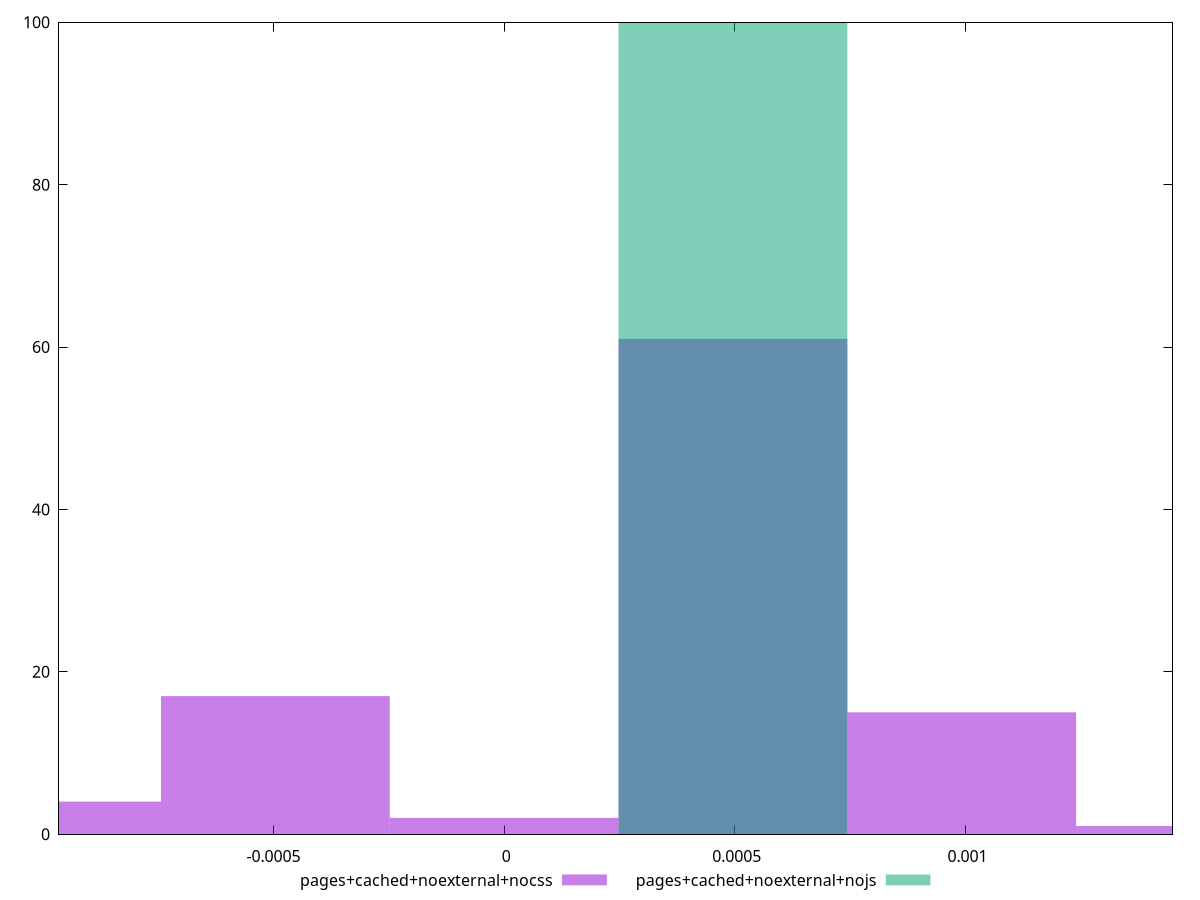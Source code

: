 reset

$pagesCachedNoexternalNocss <<EOF
0.000495868281455197 61
-0.000991736562910394 4
-0.000495868281455197 17
0 2
0.000991736562910394 15
0.0014876048443655911 1
EOF

$pagesCachedNoexternalNojs <<EOF
0.000495868281455197 100
EOF

set key outside below
set boxwidth 0.000495868281455197
set xrange [-0.0009648041127788721:0.001448520936220965]
set yrange [0:100]
set trange [0:100]
set style fill transparent solid 0.5 noborder
set terminal svg size 640, 500 enhanced background rgb 'white'
set output "reprap/meta/score-difference/comparison/histogram/9_vs_10.svg"

plot $pagesCachedNoexternalNocss title "pages+cached+noexternal+nocss" with boxes, \
     $pagesCachedNoexternalNojs title "pages+cached+noexternal+nojs" with boxes

reset
